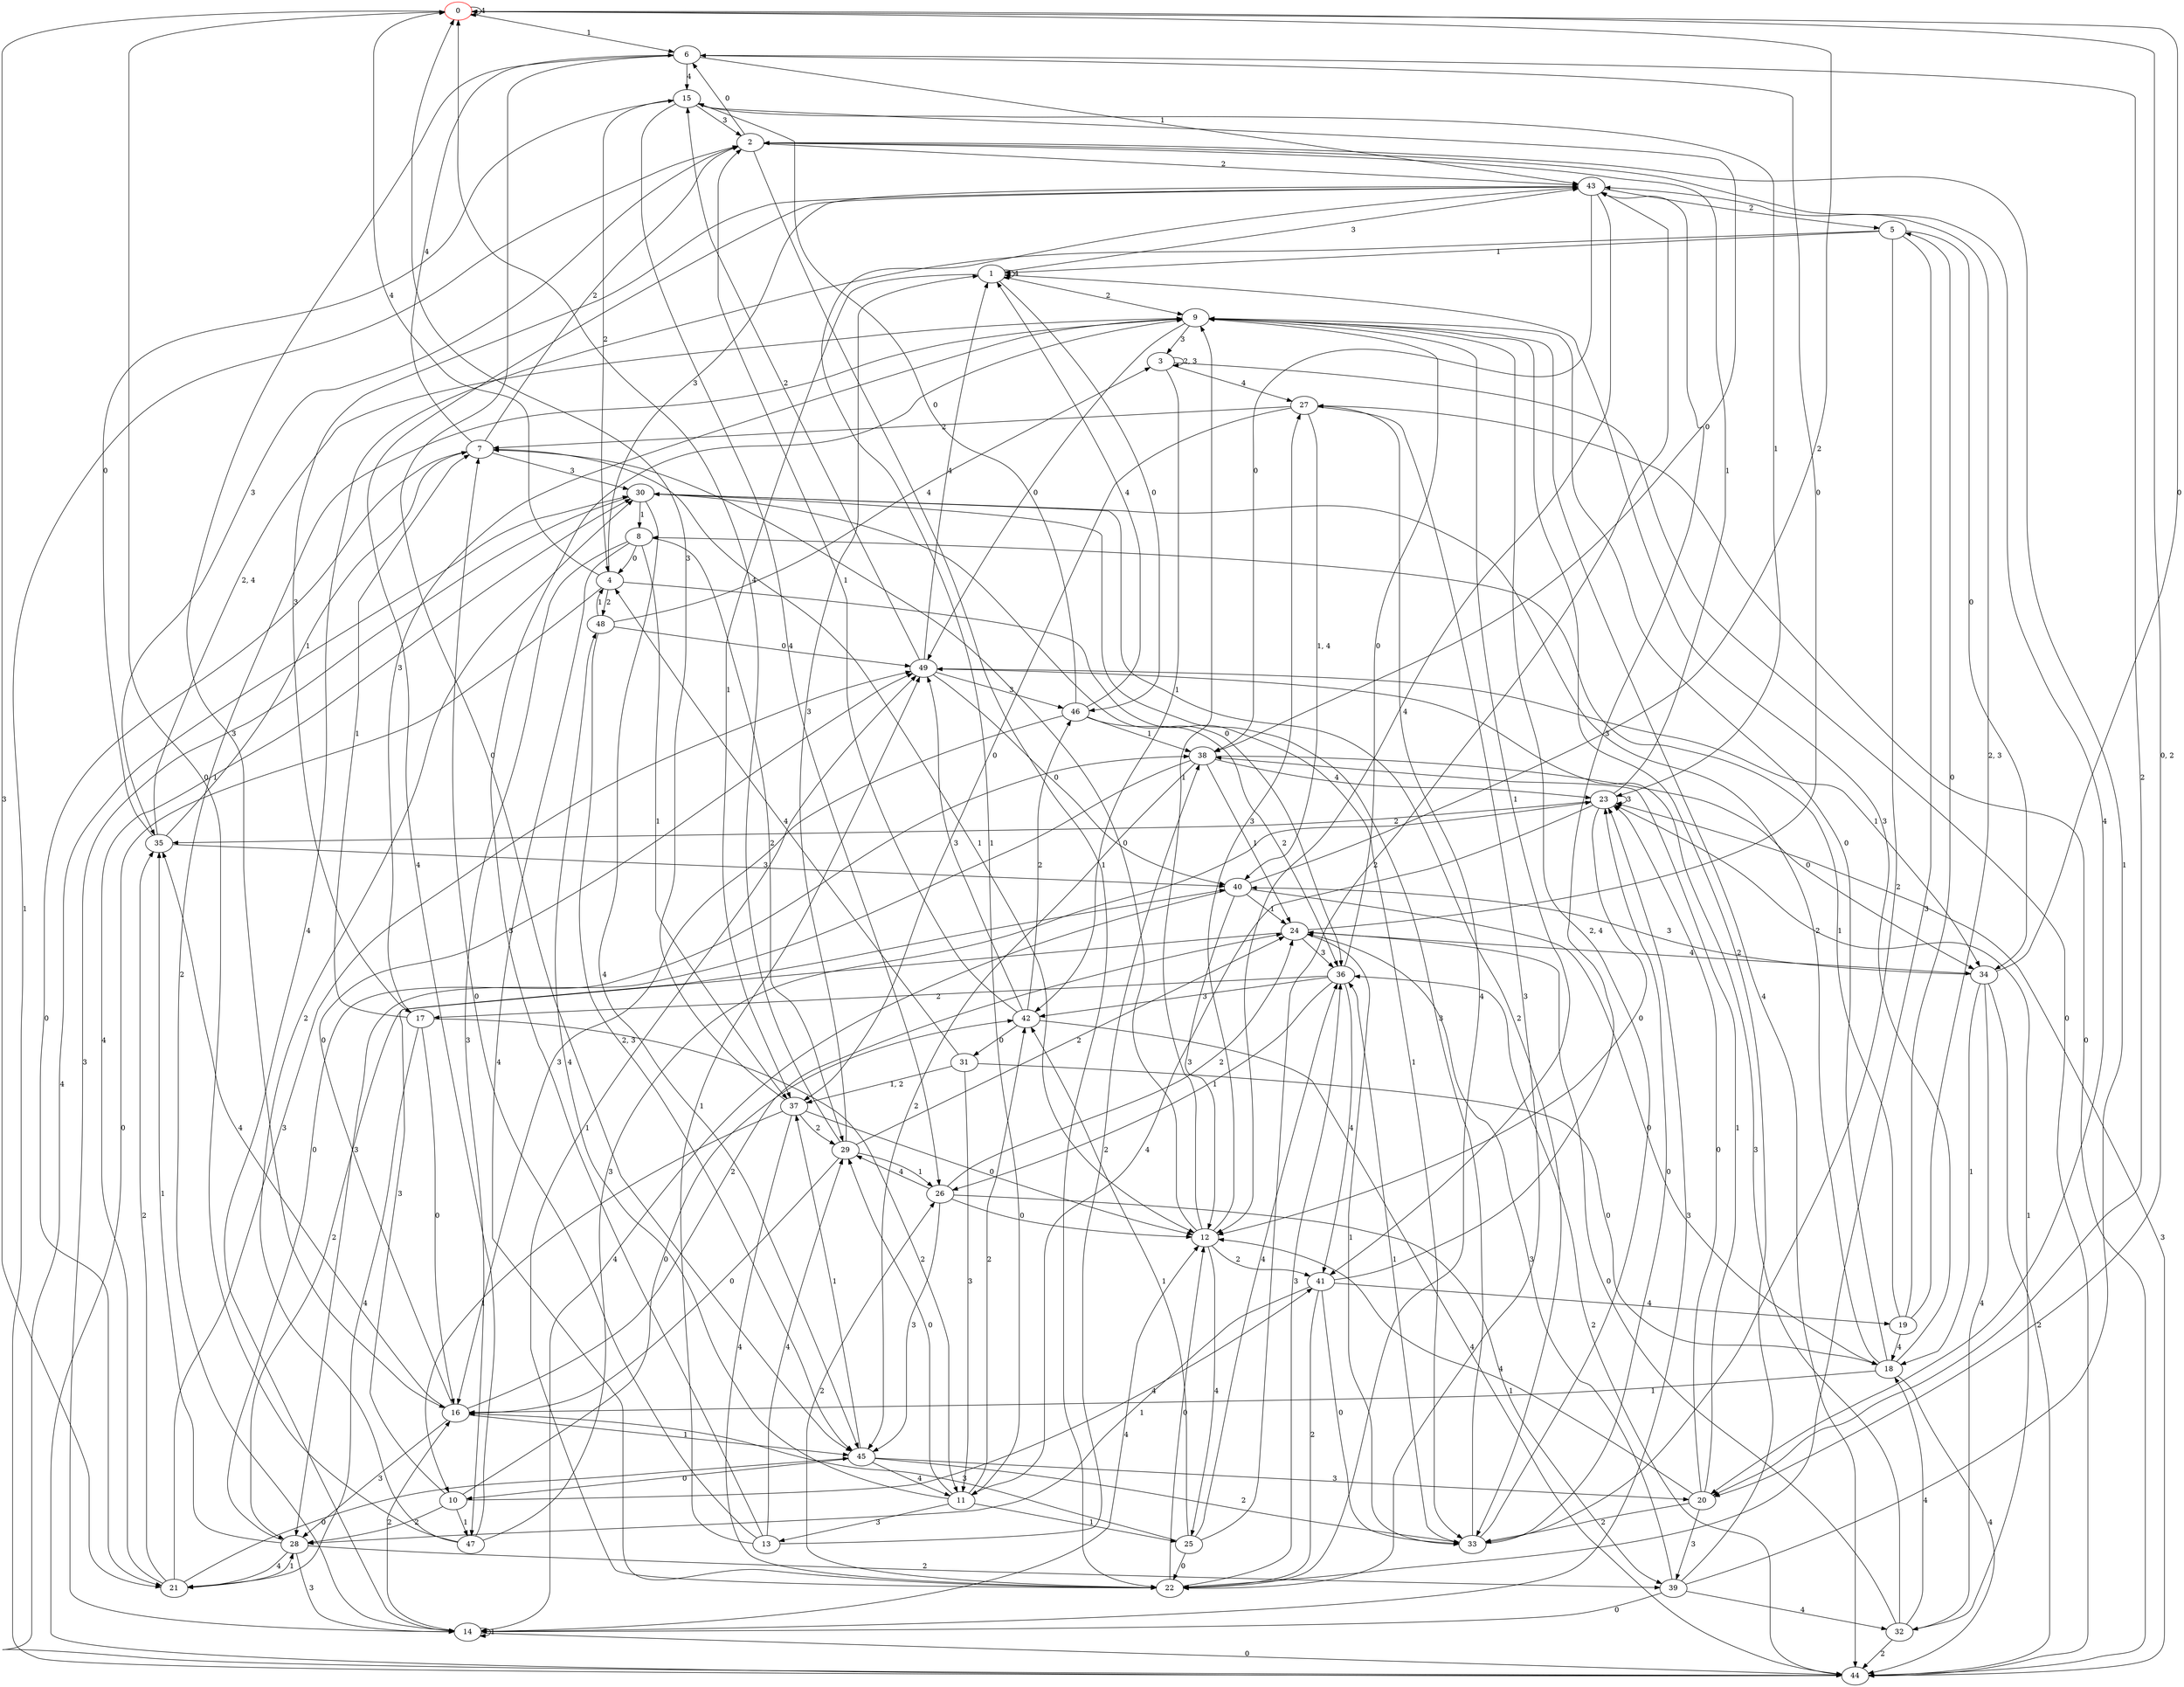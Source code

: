 digraph g {
0 [label= "0"] [color="red"];
1 [label= "1"];
2 [label= "2"];
3 [label= "3"];
4 [label= "4"];
5 [label= "5"];
6 [label= "6"];
7 [label= "7"];
8 [label= "8"];
9 [label= "9"];
10 [label= "10"];
11 [label= "11"];
12 [label= "12"];
13 [label= "13"];
14 [label= "14"];
15 [label= "15"];
16 [label= "16"];
17 [label= "17"];
18 [label= "18"];
19 [label= "19"];
20 [label= "20"];
21 [label= "21"];
22 [label= "22"];
23 [label= "23"];
24 [label= "24"];
25 [label= "25"];
26 [label= "26"];
27 [label= "27"];
28 [label= "28"];
29 [label= "29"];
30 [label= "30"];
31 [label= "31"];
32 [label= "32"];
33 [label= "33"];
34 [label= "34"];
35 [label= "35"];
36 [label= "36"];
37 [label= "37"];
38 [label= "38"];
39 [label= "39"];
40 [label= "40"];
41 [label= "41"];
42 [label= "42"];
43 [label= "43"];
44 [label= "44"];
45 [label= "45"];
46 [label= "46"];
47 [label= "47"];
48 [label= "48"];
49 [label= "49"];
0 -> 6[label= "1"];
0 -> 21[label= "3"];
0 -> 0[label= "4"];
1 -> 46[label= "0"];
1 -> 37[label= "1"];
1 -> 9[label= "2"];
1 -> 43[label= "3"];
1 -> 1[label= "4"];
2 -> 6[label= "0"];
2 -> 22[label= "1"];
2 -> 43[label= "2"];
2 -> 35[label= "3"];
2 -> 20[label= "4"];
3 -> 44[label= "0"];
3 -> 42[label= "1"];
3 -> 27[label= "4"];
4 -> 44[label= "0"];
4 -> 33[label= "1"];
4 -> 48[label= "2"];
4 -> 43[label= "3"];
4 -> 0[label= "4"];
5 -> 34[label= "0"];
5 -> 1[label= "1"];
5 -> 33[label= "2"];
5 -> 22[label= "3"];
5 -> 14[label= "4"];
6 -> 45[label= "0"];
6 -> 43[label= "1"];
6 -> 20[label= "2"];
6 -> 16[label= "3"];
6 -> 15[label= "4"];
7 -> 21[label= "0"];
7 -> 12[label= "1"];
7 -> 2[label= "2"];
7 -> 30[label= "3"];
7 -> 6[label= "4"];
8 -> 4[label= "0"];
8 -> 37[label= "1"];
8 -> 29[label= "2"];
8 -> 47[label= "3"];
8 -> 22[label= "4"];
9 -> 49[label= "0"];
9 -> 41[label= "1"];
9 -> 14[label= "2"];
9 -> 3[label= "3"];
9 -> 44[label= "4"];
10 -> 42[label= "0"];
10 -> 47[label= "1"];
10 -> 28[label= "2"];
10 -> 40[label= "3"];
10 -> 41[label= "4"];
11 -> 29[label= "0"];
11 -> 25[label= "1"];
11 -> 42[label= "2"];
11 -> 13[label= "3"];
11 -> 48[label= "4"];
12 -> 7[label= "0"];
12 -> 9[label= "1"];
12 -> 41[label= "2"];
12 -> 27[label= "3"];
12 -> 25[label= "4"];
13 -> 7[label= "0"];
13 -> 49[label= "1"];
13 -> 38[label= "2"];
13 -> 9[label= "3"];
13 -> 29[label= "4"];
14 -> 44[label= "0"];
14 -> 14[label= "1"];
14 -> 16[label= "2"];
14 -> 23[label= "3"];
14 -> 12[label= "4"];
15 -> 38[label= "0"];
15 -> 23[label= "1"];
15 -> 4[label= "2"];
15 -> 2[label= "3"];
15 -> 26[label= "4"];
16 -> 49[label= "0"];
16 -> 45[label= "1"];
16 -> 24[label= "2"];
16 -> 28[label= "3"];
16 -> 35[label= "4"];
17 -> 16[label= "0"];
17 -> 7[label= "1"];
17 -> 11[label= "2"];
17 -> 9[label= "3"];
17 -> 21[label= "4"];
18 -> 9[label= "0"];
18 -> 16[label= "1"];
18 -> 30[label= "2"];
18 -> 1[label= "3"];
18 -> 44[label= "4"];
19 -> 5[label= "0"];
19 -> 8[label= "1"];
19 -> 18[label= "4"];
20 -> 23[label= "0"];
20 -> 38[label= "1"];
20 -> 33[label= "2"];
20 -> 39[label= "3"];
20 -> 12[label= "4"];
21 -> 45[label= "0"];
21 -> 28[label= "1"];
21 -> 35[label= "2"];
21 -> 49[label= "3"];
21 -> 30[label= "4"];
22 -> 12[label= "0"];
22 -> 49[label= "1"];
22 -> 26[label= "2"];
22 -> 36[label= "3"];
22 -> 27[label= "4"];
23 -> 12[label= "0"];
23 -> 2[label= "1"];
23 -> 35[label= "2"];
23 -> 23[label= "3"];
23 -> 11[label= "4"];
24 -> 6[label= "0"];
24 -> 33[label= "1"];
24 -> 28[label= "2"];
24 -> 36[label= "3"];
24 -> 34[label= "4"];
25 -> 22[label= "0"];
25 -> 42[label= "1"];
25 -> 43[label= "2"];
25 -> 16[label= "3"];
25 -> 36[label= "4"];
26 -> 12[label= "0"];
26 -> 39[label= "1"];
26 -> 24[label= "2"];
26 -> 45[label= "3"];
26 -> 29[label= "4"];
27 -> 37[label= "0"];
27 -> 7[label= "2"];
27 -> 22[label= "3"];
28 -> 38[label= "0"];
28 -> 35[label= "1"];
28 -> 39[label= "2"];
28 -> 14[label= "3"];
28 -> 21[label= "4"];
29 -> 16[label= "0"];
29 -> 26[label= "1"];
29 -> 24[label= "2"];
29 -> 1[label= "3"];
29 -> 0[label= "4"];
30 -> 36[label= "0"];
30 -> 8[label= "1"];
30 -> 33[label= "2"];
30 -> 14[label= "3"];
30 -> 45[label= "4"];
31 -> 18[label= "0"];
31 -> 11[label= "3"];
31 -> 4[label= "4"];
32 -> 24[label= "0"];
32 -> 23[label= "1"];
32 -> 44[label= "2"];
32 -> 49[label= "3"];
32 -> 18[label= "4"];
33 -> 23[label= "0"];
33 -> 36[label= "1"];
33 -> 30[label= "3"];
34 -> 0[label= "0"];
34 -> 18[label= "1"];
34 -> 44[label= "2"];
34 -> 40[label= "3"];
34 -> 32[label= "4"];
35 -> 15[label= "0"];
35 -> 7[label= "1"];
35 -> 40[label= "3"];
36 -> 9[label= "0"];
36 -> 26[label= "1"];
36 -> 17[label= "2"];
36 -> 42[label= "3"];
36 -> 41[label= "4"];
37 -> 12[label= "0"];
37 -> 10[label= "1"];
37 -> 29[label= "2"];
37 -> 0[label= "3"];
37 -> 22[label= "4"];
38 -> 34[label= "0"];
38 -> 24[label= "1"];
38 -> 45[label= "2"];
38 -> 28[label= "3"];
38 -> 23[label= "4"];
39 -> 14[label= "0"];
39 -> 2[label= "1"];
39 -> 9[label= "2"];
39 -> 24[label= "3"];
39 -> 32[label= "4"];
40 -> 18[label= "0"];
40 -> 24[label= "1"];
40 -> 0[label= "2"];
40 -> 12[label= "3"];
40 -> 14[label= "4"];
41 -> 33[label= "0"];
41 -> 28[label= "1"];
41 -> 22[label= "2"];
41 -> 43[label= "3"];
41 -> 19[label= "4"];
42 -> 31[label= "0"];
42 -> 2[label= "1"];
42 -> 46[label= "2"];
42 -> 49[label= "3"];
42 -> 44[label= "4"];
43 -> 38[label= "0"];
43 -> 11[label= "1"];
43 -> 5[label= "2"];
43 -> 17[label= "3"];
43 -> 12[label= "4"];
44 -> 27[label= "0"];
44 -> 2[label= "1"];
44 -> 36[label= "2"];
44 -> 23[label= "3"];
44 -> 30[label= "4"];
45 -> 10[label= "0"];
45 -> 37[label= "1"];
45 -> 33[label= "2"];
45 -> 20[label= "3"];
45 -> 11[label= "4"];
46 -> 15[label= "0"];
46 -> 38[label= "1"];
46 -> 36[label= "2"];
46 -> 16[label= "3"];
46 -> 1[label= "4"];
47 -> 30[label= "2"];
47 -> 23[label= "3"];
47 -> 43[label= "4"];
48 -> 49[label= "0"];
48 -> 4[label= "1"];
48 -> 3[label= "4"];
49 -> 40[label= "0"];
49 -> 34[label= "1"];
49 -> 15[label= "2"];
49 -> 46[label= "3"];
49 -> 1[label= "4"];
0 -> 20[label= "0, 2"];
3 -> 3[label= "2, 3"];
19 -> 43[label= "2, 3"];
27 -> 40[label= "1, 4"];
31 -> 37[label= "1, 2"];
33 -> 9[label= "2, 4"];
35 -> 9[label= "2, 4"];
47 -> 0[label= "0, 1"];
48 -> 45[label= "2, 3"];
}
